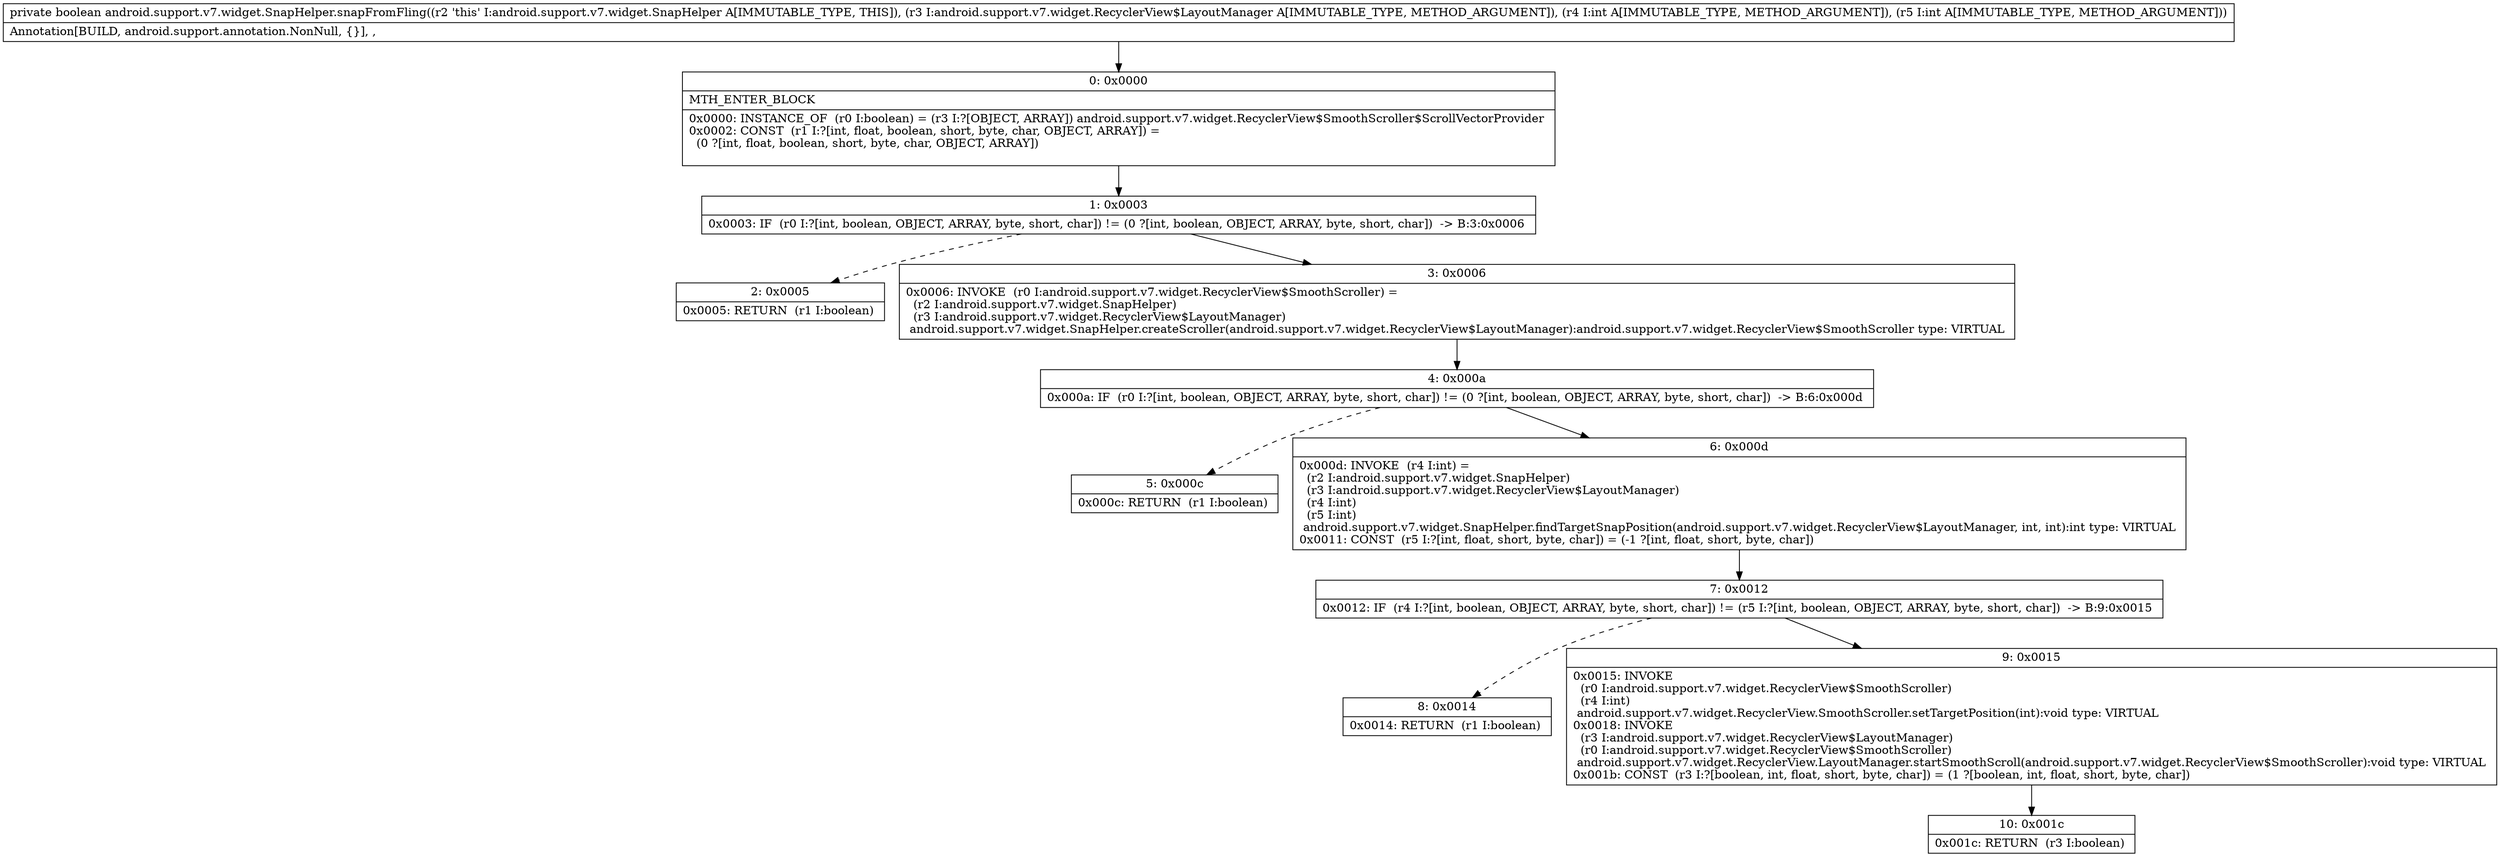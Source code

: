 digraph "CFG forandroid.support.v7.widget.SnapHelper.snapFromFling(Landroid\/support\/v7\/widget\/RecyclerView$LayoutManager;II)Z" {
Node_0 [shape=record,label="{0\:\ 0x0000|MTH_ENTER_BLOCK\l|0x0000: INSTANCE_OF  (r0 I:boolean) = (r3 I:?[OBJECT, ARRAY]) android.support.v7.widget.RecyclerView$SmoothScroller$ScrollVectorProvider \l0x0002: CONST  (r1 I:?[int, float, boolean, short, byte, char, OBJECT, ARRAY]) = \l  (0 ?[int, float, boolean, short, byte, char, OBJECT, ARRAY])\l \l}"];
Node_1 [shape=record,label="{1\:\ 0x0003|0x0003: IF  (r0 I:?[int, boolean, OBJECT, ARRAY, byte, short, char]) != (0 ?[int, boolean, OBJECT, ARRAY, byte, short, char])  \-\> B:3:0x0006 \l}"];
Node_2 [shape=record,label="{2\:\ 0x0005|0x0005: RETURN  (r1 I:boolean) \l}"];
Node_3 [shape=record,label="{3\:\ 0x0006|0x0006: INVOKE  (r0 I:android.support.v7.widget.RecyclerView$SmoothScroller) = \l  (r2 I:android.support.v7.widget.SnapHelper)\l  (r3 I:android.support.v7.widget.RecyclerView$LayoutManager)\l android.support.v7.widget.SnapHelper.createScroller(android.support.v7.widget.RecyclerView$LayoutManager):android.support.v7.widget.RecyclerView$SmoothScroller type: VIRTUAL \l}"];
Node_4 [shape=record,label="{4\:\ 0x000a|0x000a: IF  (r0 I:?[int, boolean, OBJECT, ARRAY, byte, short, char]) != (0 ?[int, boolean, OBJECT, ARRAY, byte, short, char])  \-\> B:6:0x000d \l}"];
Node_5 [shape=record,label="{5\:\ 0x000c|0x000c: RETURN  (r1 I:boolean) \l}"];
Node_6 [shape=record,label="{6\:\ 0x000d|0x000d: INVOKE  (r4 I:int) = \l  (r2 I:android.support.v7.widget.SnapHelper)\l  (r3 I:android.support.v7.widget.RecyclerView$LayoutManager)\l  (r4 I:int)\l  (r5 I:int)\l android.support.v7.widget.SnapHelper.findTargetSnapPosition(android.support.v7.widget.RecyclerView$LayoutManager, int, int):int type: VIRTUAL \l0x0011: CONST  (r5 I:?[int, float, short, byte, char]) = (\-1 ?[int, float, short, byte, char]) \l}"];
Node_7 [shape=record,label="{7\:\ 0x0012|0x0012: IF  (r4 I:?[int, boolean, OBJECT, ARRAY, byte, short, char]) != (r5 I:?[int, boolean, OBJECT, ARRAY, byte, short, char])  \-\> B:9:0x0015 \l}"];
Node_8 [shape=record,label="{8\:\ 0x0014|0x0014: RETURN  (r1 I:boolean) \l}"];
Node_9 [shape=record,label="{9\:\ 0x0015|0x0015: INVOKE  \l  (r0 I:android.support.v7.widget.RecyclerView$SmoothScroller)\l  (r4 I:int)\l android.support.v7.widget.RecyclerView.SmoothScroller.setTargetPosition(int):void type: VIRTUAL \l0x0018: INVOKE  \l  (r3 I:android.support.v7.widget.RecyclerView$LayoutManager)\l  (r0 I:android.support.v7.widget.RecyclerView$SmoothScroller)\l android.support.v7.widget.RecyclerView.LayoutManager.startSmoothScroll(android.support.v7.widget.RecyclerView$SmoothScroller):void type: VIRTUAL \l0x001b: CONST  (r3 I:?[boolean, int, float, short, byte, char]) = (1 ?[boolean, int, float, short, byte, char]) \l}"];
Node_10 [shape=record,label="{10\:\ 0x001c|0x001c: RETURN  (r3 I:boolean) \l}"];
MethodNode[shape=record,label="{private boolean android.support.v7.widget.SnapHelper.snapFromFling((r2 'this' I:android.support.v7.widget.SnapHelper A[IMMUTABLE_TYPE, THIS]), (r3 I:android.support.v7.widget.RecyclerView$LayoutManager A[IMMUTABLE_TYPE, METHOD_ARGUMENT]), (r4 I:int A[IMMUTABLE_TYPE, METHOD_ARGUMENT]), (r5 I:int A[IMMUTABLE_TYPE, METHOD_ARGUMENT]))  | Annotation[BUILD, android.support.annotation.NonNull, \{\}], , \l}"];
MethodNode -> Node_0;
Node_0 -> Node_1;
Node_1 -> Node_2[style=dashed];
Node_1 -> Node_3;
Node_3 -> Node_4;
Node_4 -> Node_5[style=dashed];
Node_4 -> Node_6;
Node_6 -> Node_7;
Node_7 -> Node_8[style=dashed];
Node_7 -> Node_9;
Node_9 -> Node_10;
}

